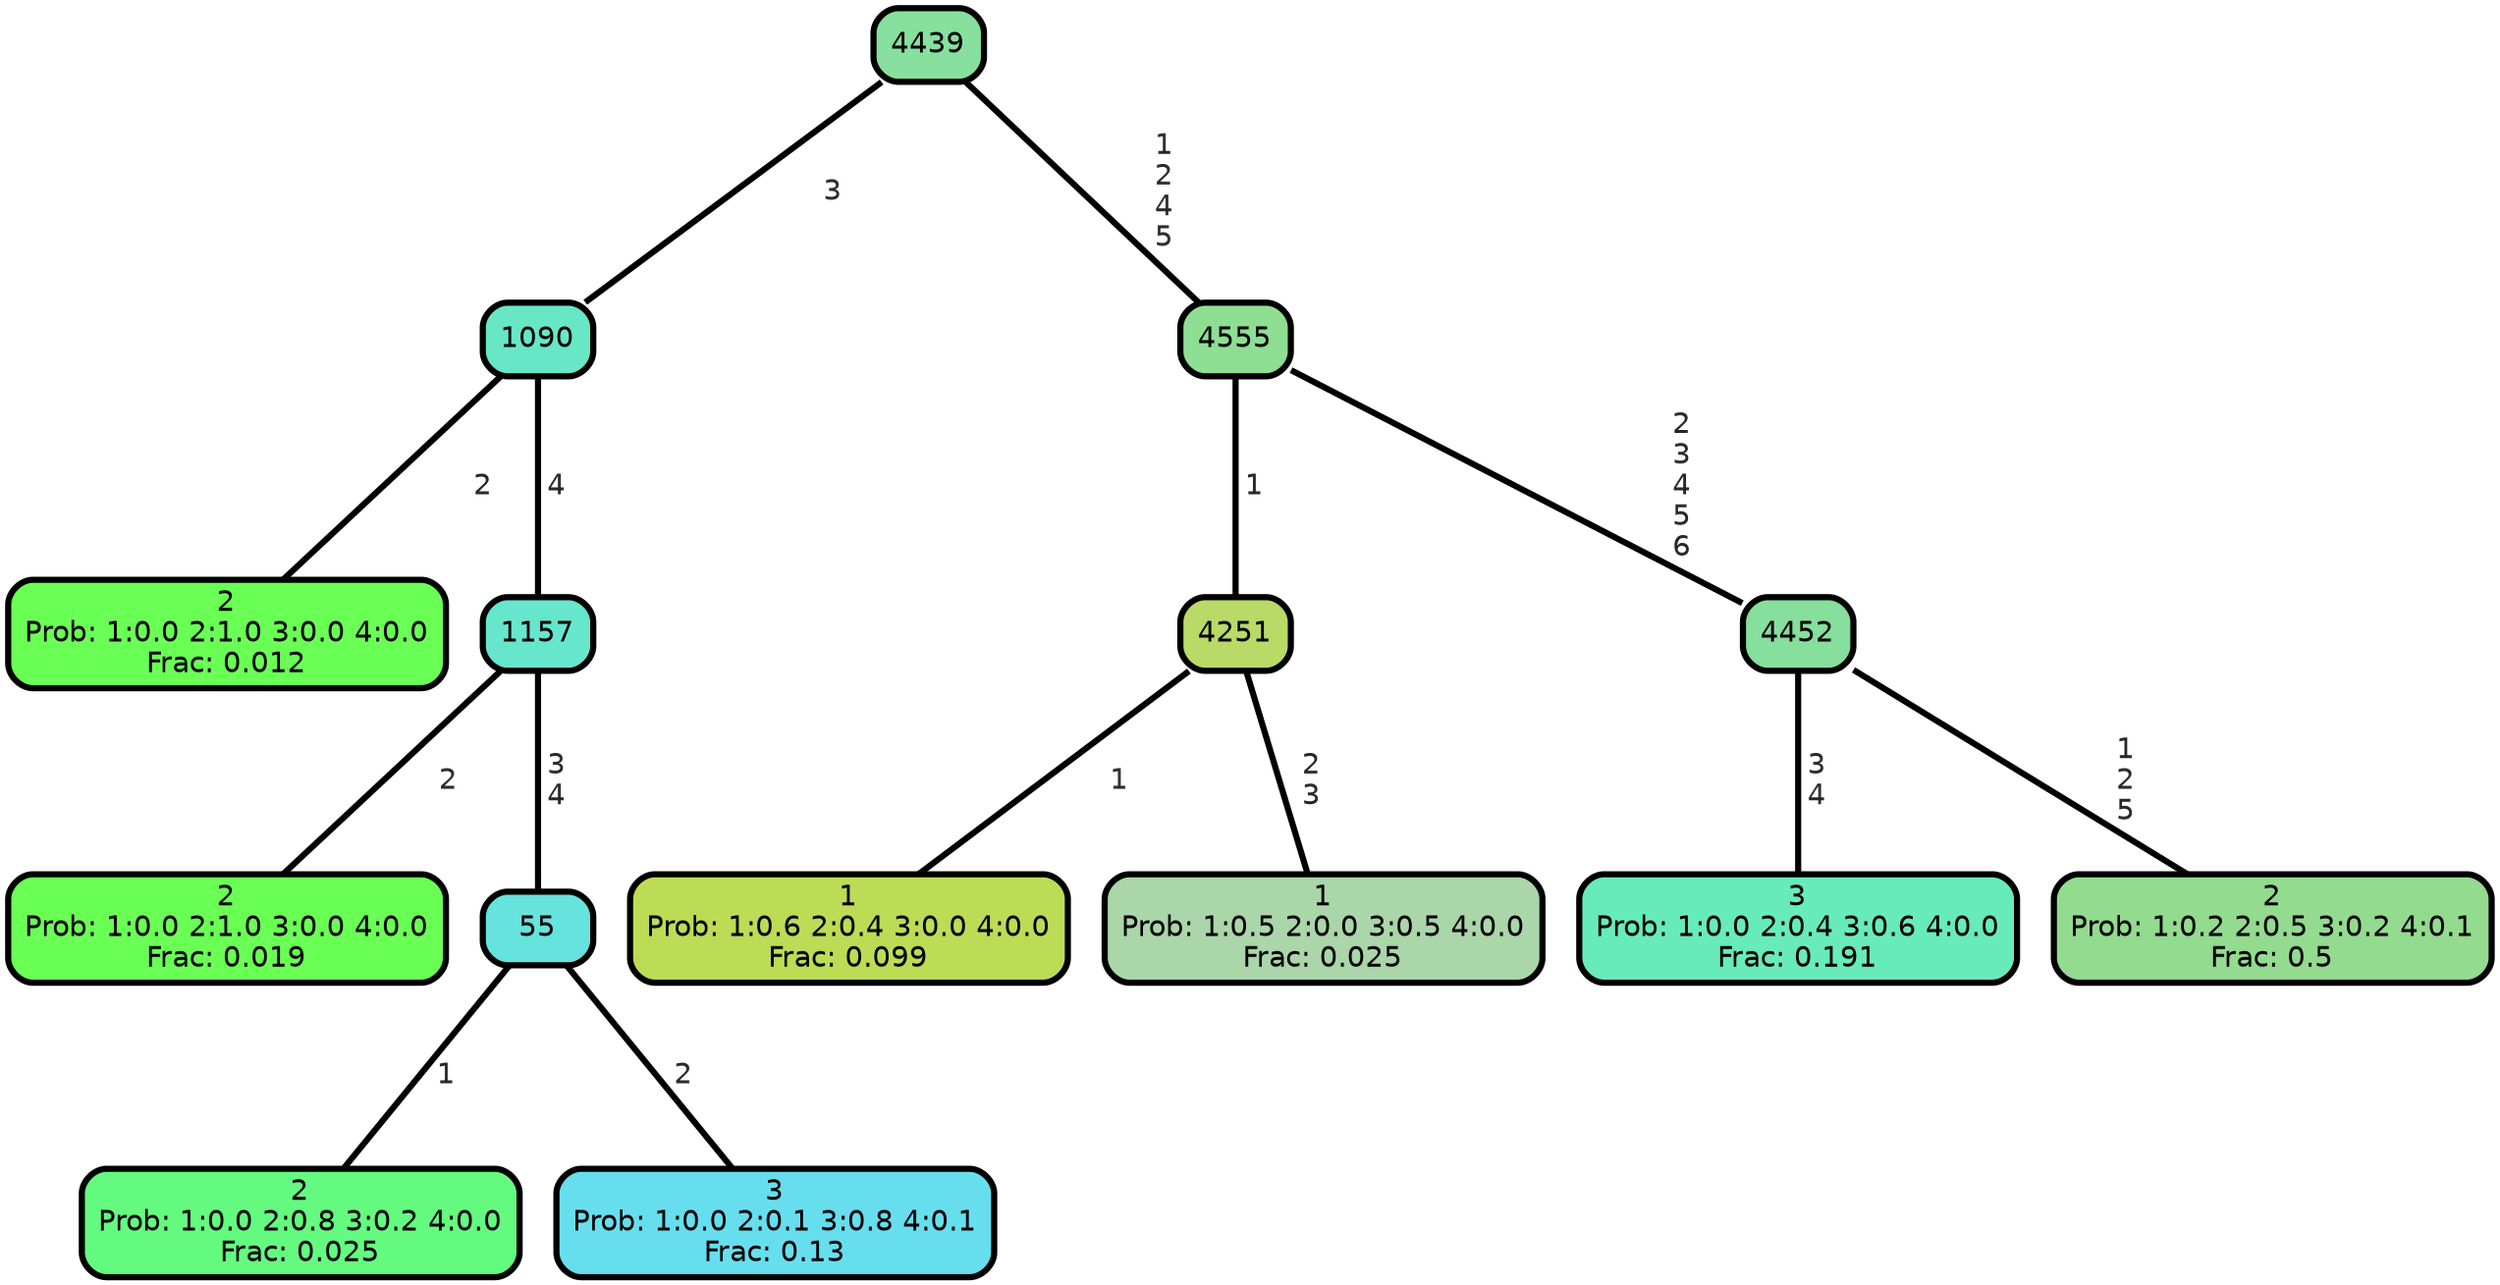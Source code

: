 graph Tree {
node [shape=box, style="filled, rounded",color="black",penwidth="3",fontcolor="black",                 fontname=helvetica] ;
graph [ranksep="0 equally", splines=straight,                 bgcolor=transparent, dpi=200] ;
edge [fontname=helvetica, fontweight=bold,fontcolor=grey14,color=black] ;
0 [label="2
Prob: 1:0.0 2:1.0 3:0.0 4:0.0
Frac: 0.012", fillcolor="#6aff55"] ;
1 [label="1090", fillcolor="#67e7c6"] ;
2 [label="2
Prob: 1:0.0 2:1.0 3:0.0 4:0.0
Frac: 0.019", fillcolor="#6aff55"] ;
3 [label="1157", fillcolor="#67e6ce"] ;
4 [label="2
Prob: 1:0.0 2:0.8 3:0.2 4:0.0
Frac: 0.025", fillcolor="#64fa7f"] ;
5 [label="55", fillcolor="#66e3dd"] ;
6 [label="3
Prob: 1:0.0 2:0.1 3:0.8 4:0.1
Frac: 0.13", fillcolor="#67deee"] ;
7 [label="4439", fillcolor="#87e09d"] ;
8 [label="1
Prob: 1:0.6 2:0.4 3:0.0 4:0.0
Frac: 0.099", fillcolor="#bddc55"] ;
9 [label="4251", fillcolor="#b9da66"] ;
10 [label="1
Prob: 1:0.5 2:0.0 3:0.5 4:0.0
Frac: 0.025", fillcolor="#aad6aa"] ;
11 [label="4555", fillcolor="#8edf94"] ;
12 [label="3
Prob: 1:0.0 2:0.4 3:0.6 4:0.0
Frac: 0.191", fillcolor="#67ebbd"] ;
13 [label="4452", fillcolor="#86df9c"] ;
14 [label="2
Prob: 1:0.2 2:0.5 3:0.2 4:0.1
Frac: 0.5", fillcolor="#93db8f"] ;
1 -- 0 [label=" 2",penwidth=3] ;
1 -- 3 [label=" 4",penwidth=3] ;
3 -- 2 [label=" 2",penwidth=3] ;
3 -- 5 [label=" 3\n 4",penwidth=3] ;
5 -- 4 [label=" 1",penwidth=3] ;
5 -- 6 [label=" 2",penwidth=3] ;
7 -- 1 [label=" 3",penwidth=3] ;
7 -- 11 [label=" 1\n 2\n 4\n 5",penwidth=3] ;
9 -- 8 [label=" 1",penwidth=3] ;
9 -- 10 [label=" 2\n 3",penwidth=3] ;
11 -- 9 [label=" 1",penwidth=3] ;
11 -- 13 [label=" 2\n 3\n 4\n 5\n 6",penwidth=3] ;
13 -- 12 [label=" 3\n 4",penwidth=3] ;
13 -- 14 [label=" 1\n 2\n 5",penwidth=3] ;
{rank = same;}}